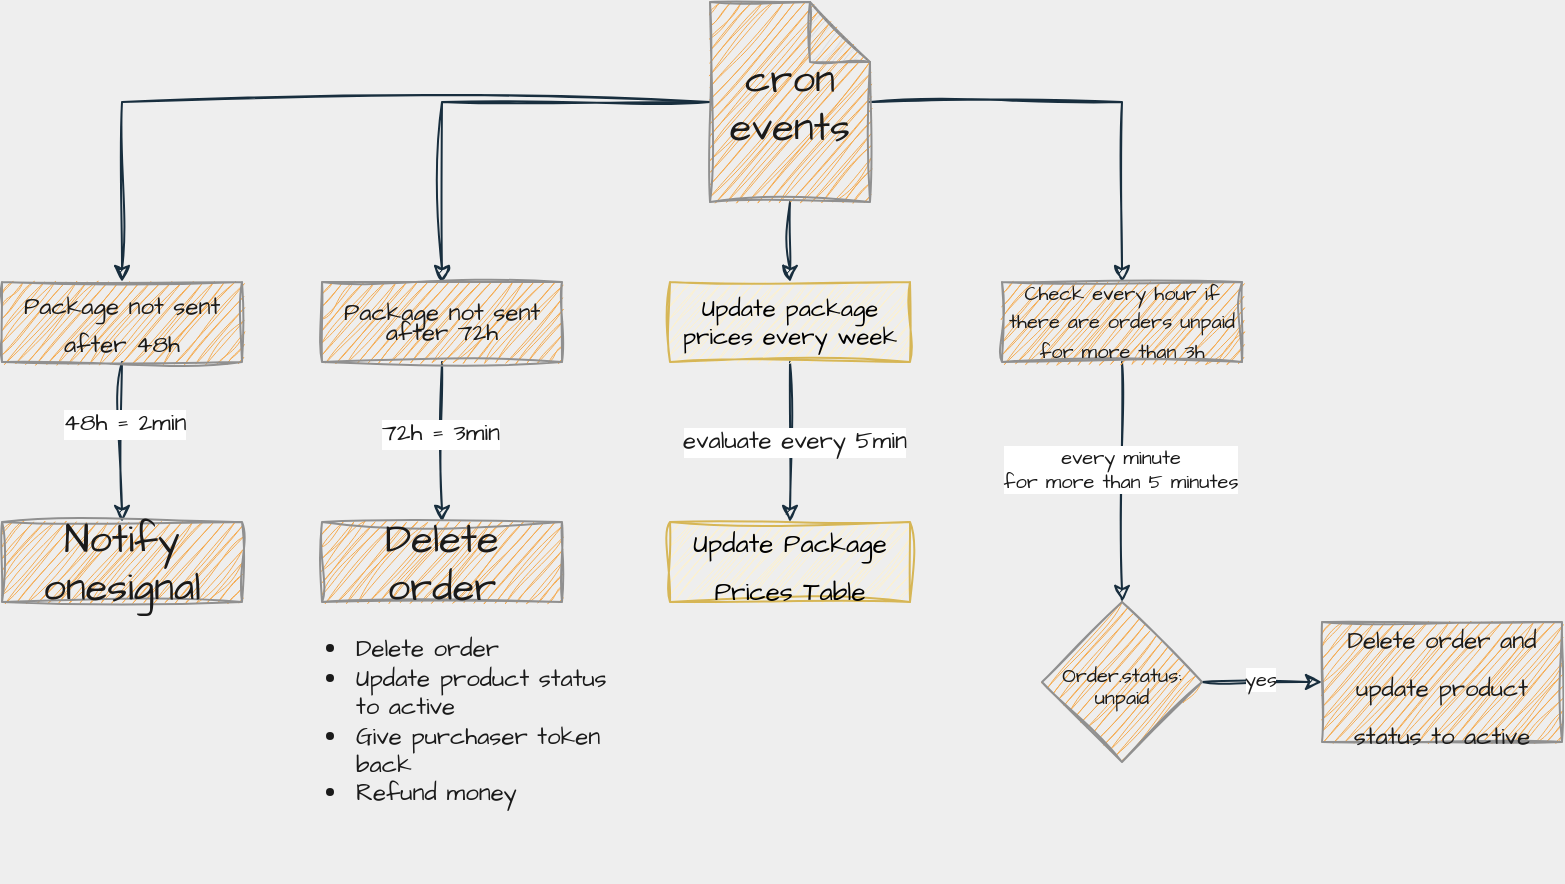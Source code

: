 <mxfile version="20.6.0" type="github">
  <diagram id="pWL9M35hyhVUCSLAzQwa" name="Strona-1">
    <mxGraphModel dx="864" dy="497" grid="1" gridSize="10" guides="1" tooltips="1" connect="1" arrows="1" fold="1" page="1" pageScale="1" pageWidth="827" pageHeight="1169" background="#EEEEEE" math="0" shadow="0">
      <root>
        <mxCell id="0" />
        <mxCell id="1" parent="0" />
        <mxCell id="czl2qet7RvVeBFFA1b4G-19" style="edgeStyle=orthogonalEdgeStyle;rounded=0;sketch=1;hachureGap=4;jiggle=2;orthogonalLoop=1;jettySize=auto;html=1;strokeColor=#182E3E;fontFamily=Architects Daughter;fontSource=https%3A%2F%2Ffonts.googleapis.com%2Fcss%3Ffamily%3DArchitects%2BDaughter;fontSize=12;fontColor=#1A1A1A;" parent="1" source="czl2qet7RvVeBFFA1b4G-5" target="czl2qet7RvVeBFFA1b4G-10" edge="1">
          <mxGeometry relative="1" as="geometry" />
        </mxCell>
        <mxCell id="czl2qet7RvVeBFFA1b4G-20" style="edgeStyle=orthogonalEdgeStyle;rounded=0;sketch=1;hachureGap=4;jiggle=2;orthogonalLoop=1;jettySize=auto;html=1;entryX=0.5;entryY=0;entryDx=0;entryDy=0;strokeColor=#182E3E;fontFamily=Architects Daughter;fontSource=https%3A%2F%2Ffonts.googleapis.com%2Fcss%3Ffamily%3DArchitects%2BDaughter;fontSize=12;fontColor=#1A1A1A;" parent="1" source="czl2qet7RvVeBFFA1b4G-5" target="czl2qet7RvVeBFFA1b4G-8" edge="1">
          <mxGeometry relative="1" as="geometry" />
        </mxCell>
        <mxCell id="czl2qet7RvVeBFFA1b4G-21" style="edgeStyle=orthogonalEdgeStyle;rounded=0;sketch=1;hachureGap=4;jiggle=2;orthogonalLoop=1;jettySize=auto;html=1;entryX=0.5;entryY=0;entryDx=0;entryDy=0;strokeColor=#182E3E;fontFamily=Architects Daughter;fontSource=https%3A%2F%2Ffonts.googleapis.com%2Fcss%3Ffamily%3DArchitects%2BDaughter;fontSize=12;fontColor=#1A1A1A;" parent="1" source="czl2qet7RvVeBFFA1b4G-5" target="czl2qet7RvVeBFFA1b4G-6" edge="1">
          <mxGeometry relative="1" as="geometry" />
        </mxCell>
        <mxCell id="ePx3qtR9HWIwEJ90-jqC-6" style="edgeStyle=orthogonalEdgeStyle;rounded=0;sketch=1;hachureGap=4;jiggle=2;orthogonalLoop=1;jettySize=auto;html=1;entryX=0.5;entryY=0;entryDx=0;entryDy=0;strokeColor=#182E3E;fontFamily=Architects Daughter;fontSource=https%3A%2F%2Ffonts.googleapis.com%2Fcss%3Ffamily%3DArchitects%2BDaughter;fontSize=10;fontColor=#1A1A1A;" edge="1" parent="1" source="czl2qet7RvVeBFFA1b4G-5" target="czl2qet7RvVeBFFA1b4G-11">
          <mxGeometry relative="1" as="geometry" />
        </mxCell>
        <mxCell id="czl2qet7RvVeBFFA1b4G-5" value="&lt;div&gt;cron&lt;/div&gt;&lt;div&gt;events&lt;br&gt;&lt;/div&gt;" style="shape=note;whiteSpace=wrap;html=1;backgroundOutline=1;darkOpacity=0.05;sketch=1;hachureGap=4;jiggle=2;strokeColor=#909090;fontFamily=Architects Daughter;fontSource=https%3A%2F%2Ffonts.googleapis.com%2Fcss%3Ffamily%3DArchitects%2BDaughter;fontSize=20;fontColor=#1A1A1A;fillColor=#F5AB50;" parent="1" vertex="1">
          <mxGeometry x="374" y="30" width="80" height="100" as="geometry" />
        </mxCell>
        <mxCell id="czl2qet7RvVeBFFA1b4G-13" value="" style="edgeStyle=orthogonalEdgeStyle;rounded=0;sketch=1;hachureGap=4;jiggle=2;orthogonalLoop=1;jettySize=auto;html=1;strokeColor=#182E3E;fontFamily=Architects Daughter;fontSource=https%3A%2F%2Ffonts.googleapis.com%2Fcss%3Ffamily%3DArchitects%2BDaughter;fontSize=12;fontColor=#1A1A1A;" parent="1" source="czl2qet7RvVeBFFA1b4G-6" target="czl2qet7RvVeBFFA1b4G-12" edge="1">
          <mxGeometry relative="1" as="geometry" />
        </mxCell>
        <mxCell id="czl2qet7RvVeBFFA1b4G-18" value="48h = 2min" style="edgeLabel;html=1;align=center;verticalAlign=middle;resizable=0;points=[];fontSize=12;fontFamily=Architects Daughter;fontColor=#1A1A1A;" parent="czl2qet7RvVeBFFA1b4G-13" vertex="1" connectable="0">
          <mxGeometry x="-0.232" y="1" relative="1" as="geometry">
            <mxPoint as="offset" />
          </mxGeometry>
        </mxCell>
        <mxCell id="czl2qet7RvVeBFFA1b4G-6" value="&lt;p style=&quot;line-height: 80%;&quot;&gt;&lt;font style=&quot;font-size: 12px;&quot;&gt;Package not sent after 48h&lt;/font&gt;&lt;/p&gt;" style="rounded=0;whiteSpace=wrap;html=1;sketch=1;hachureGap=4;jiggle=2;strokeColor=#909090;fontFamily=Architects Daughter;fontSource=https%3A%2F%2Ffonts.googleapis.com%2Fcss%3Ffamily%3DArchitects%2BDaughter;fontSize=20;fontColor=#1A1A1A;fillColor=#F5AB50;" parent="1" vertex="1">
          <mxGeometry x="20" y="170" width="120" height="40" as="geometry" />
        </mxCell>
        <mxCell id="czl2qet7RvVeBFFA1b4G-15" value="" style="edgeStyle=orthogonalEdgeStyle;rounded=0;sketch=1;hachureGap=4;jiggle=2;orthogonalLoop=1;jettySize=auto;html=1;strokeColor=#182E3E;fontFamily=Architects Daughter;fontSource=https%3A%2F%2Ffonts.googleapis.com%2Fcss%3Ffamily%3DArchitects%2BDaughter;fontSize=12;fontColor=#1A1A1A;" parent="1" source="czl2qet7RvVeBFFA1b4G-8" target="czl2qet7RvVeBFFA1b4G-14" edge="1">
          <mxGeometry relative="1" as="geometry" />
        </mxCell>
        <mxCell id="czl2qet7RvVeBFFA1b4G-17" value="72h = 3min" style="edgeLabel;html=1;align=center;verticalAlign=middle;resizable=0;points=[];fontSize=12;fontFamily=Architects Daughter;fontColor=#1A1A1A;" parent="czl2qet7RvVeBFFA1b4G-15" vertex="1" connectable="0">
          <mxGeometry x="-0.104" y="-1" relative="1" as="geometry">
            <mxPoint as="offset" />
          </mxGeometry>
        </mxCell>
        <mxCell id="czl2qet7RvVeBFFA1b4G-8" value="&lt;p style=&quot;line-height: 80%; font-size: 12px;&quot;&gt;&lt;font style=&quot;font-size: 12px;&quot;&gt;Package not sent after 72h&lt;br&gt;&lt;/font&gt;&lt;/p&gt;" style="rounded=0;whiteSpace=wrap;html=1;sketch=1;hachureGap=4;jiggle=2;strokeColor=#909090;fontFamily=Architects Daughter;fontSource=https%3A%2F%2Ffonts.googleapis.com%2Fcss%3Ffamily%3DArchitects%2BDaughter;fontSize=20;fontColor=#1A1A1A;fillColor=#F5AB50;" parent="1" vertex="1">
          <mxGeometry x="180" y="170" width="120" height="40" as="geometry" />
        </mxCell>
        <mxCell id="ePx3qtR9HWIwEJ90-jqC-2" style="edgeStyle=orthogonalEdgeStyle;rounded=0;sketch=1;hachureGap=4;jiggle=2;orthogonalLoop=1;jettySize=auto;html=1;strokeColor=#182E3E;fontFamily=Architects Daughter;fontSource=https%3A%2F%2Ffonts.googleapis.com%2Fcss%3Ffamily%3DArchitects%2BDaughter;fontSize=12;fontColor=#1A1A1A;" edge="1" parent="1" source="czl2qet7RvVeBFFA1b4G-10" target="ePx3qtR9HWIwEJ90-jqC-1">
          <mxGeometry relative="1" as="geometry" />
        </mxCell>
        <mxCell id="ePx3qtR9HWIwEJ90-jqC-3" value="evaluate every 5min" style="edgeLabel;html=1;align=center;verticalAlign=middle;resizable=0;points=[];fontSize=12;fontFamily=Architects Daughter;fontColor=#1A1A1A;" vertex="1" connectable="0" parent="ePx3qtR9HWIwEJ90-jqC-2">
          <mxGeometry x="-0.011" y="2" relative="1" as="geometry">
            <mxPoint as="offset" />
          </mxGeometry>
        </mxCell>
        <mxCell id="czl2qet7RvVeBFFA1b4G-10" value="&lt;p style=&quot;line-height: 110%; font-size: 12px;&quot;&gt;&lt;font style=&quot;font-size: 12px;&quot;&gt;Update package prices every week&lt;br&gt;&lt;/font&gt;&lt;/p&gt;" style="rounded=0;whiteSpace=wrap;html=1;sketch=1;hachureGap=4;jiggle=2;strokeColor=#d6b656;fontFamily=Architects Daughter;fontSource=https%3A%2F%2Ffonts.googleapis.com%2Fcss%3Ffamily%3DArchitects%2BDaughter;fontSize=20;fillColor=#fff2cc;" parent="1" vertex="1">
          <mxGeometry x="354" y="170" width="120" height="40" as="geometry" />
        </mxCell>
        <mxCell id="ePx3qtR9HWIwEJ90-jqC-10" value="" style="edgeStyle=orthogonalEdgeStyle;rounded=0;sketch=1;hachureGap=4;jiggle=2;orthogonalLoop=1;jettySize=auto;html=1;strokeColor=#182E3E;fontFamily=Architects Daughter;fontSource=https%3A%2F%2Ffonts.googleapis.com%2Fcss%3Ffamily%3DArchitects%2BDaughter;fontSize=10;fontColor=#1A1A1A;" edge="1" parent="1" source="czl2qet7RvVeBFFA1b4G-11" target="ePx3qtR9HWIwEJ90-jqC-9">
          <mxGeometry relative="1" as="geometry" />
        </mxCell>
        <mxCell id="ePx3qtR9HWIwEJ90-jqC-14" value="&lt;div&gt;every minute&lt;/div&gt;&lt;div&gt;for more than 5 minutes&lt;br&gt;&lt;/div&gt;" style="edgeLabel;html=1;align=center;verticalAlign=middle;resizable=0;points=[];fontSize=10;fontFamily=Architects Daughter;fontColor=#1A1A1A;" vertex="1" connectable="0" parent="ePx3qtR9HWIwEJ90-jqC-10">
          <mxGeometry x="-0.117" y="-1" relative="1" as="geometry">
            <mxPoint as="offset" />
          </mxGeometry>
        </mxCell>
        <mxCell id="czl2qet7RvVeBFFA1b4G-11" value="&lt;font style=&quot;font-size: 10px;&quot;&gt;Check every hour if there are orders unpaid for more than 3h&lt;/font&gt;" style="rounded=0;whiteSpace=wrap;html=1;sketch=1;hachureGap=4;jiggle=2;strokeColor=#909090;fontFamily=Architects Daughter;fontSource=https%3A%2F%2Ffonts.googleapis.com%2Fcss%3Ffamily%3DArchitects%2BDaughter;fontSize=12;fontColor=#1A1A1A;fillColor=#F5AB50;" parent="1" vertex="1">
          <mxGeometry x="520" y="170" width="120" height="40" as="geometry" />
        </mxCell>
        <mxCell id="czl2qet7RvVeBFFA1b4G-12" value="Notify onesignal" style="rounded=0;whiteSpace=wrap;html=1;sketch=1;hachureGap=4;jiggle=2;strokeColor=#909090;fontFamily=Architects Daughter;fontSource=https%3A%2F%2Ffonts.googleapis.com%2Fcss%3Ffamily%3DArchitects%2BDaughter;fontSize=20;fontColor=#1A1A1A;fillColor=#F5AB50;" parent="1" vertex="1">
          <mxGeometry x="20" y="290" width="120" height="40" as="geometry" />
        </mxCell>
        <mxCell id="czl2qet7RvVeBFFA1b4G-14" value="Delete order" style="rounded=0;whiteSpace=wrap;html=1;sketch=1;hachureGap=4;jiggle=2;strokeColor=#909090;fontFamily=Architects Daughter;fontSource=https%3A%2F%2Ffonts.googleapis.com%2Fcss%3Ffamily%3DArchitects%2BDaughter;fontSize=20;fontColor=#1A1A1A;fillColor=#F5AB50;" parent="1" vertex="1">
          <mxGeometry x="180" y="290" width="120" height="40" as="geometry" />
        </mxCell>
        <mxCell id="czl2qet7RvVeBFFA1b4G-16" value="&lt;ul&gt;&lt;li&gt;Delete order&lt;/li&gt;&lt;li&gt;Update product status to active&lt;/li&gt;&lt;li&gt;Give purchaser token back&lt;/li&gt;&lt;li&gt;Refund money &lt;br&gt;&lt;/li&gt;&lt;/ul&gt;" style="text;html=1;strokeColor=none;fillColor=none;align=left;verticalAlign=middle;whiteSpace=wrap;rounded=0;sketch=1;hachureGap=4;jiggle=2;fontFamily=Architects Daughter;fontSource=https%3A%2F%2Ffonts.googleapis.com%2Fcss%3Ffamily%3DArchitects%2BDaughter;fontSize=12;fontColor=#1A1A1A;" parent="1" vertex="1">
          <mxGeometry x="155" y="310" width="170" height="160" as="geometry" />
        </mxCell>
        <mxCell id="ePx3qtR9HWIwEJ90-jqC-1" value="&lt;font style=&quot;font-size: 13px;&quot;&gt;Update Package Prices Table&lt;/font&gt;" style="rounded=0;whiteSpace=wrap;html=1;sketch=1;hachureGap=4;jiggle=2;strokeColor=#d6b656;fontFamily=Architects Daughter;fontSource=https%3A%2F%2Ffonts.googleapis.com%2Fcss%3Ffamily%3DArchitects%2BDaughter;fontSize=20;fillColor=#fff2cc;" vertex="1" parent="1">
          <mxGeometry x="354" y="290" width="120" height="40" as="geometry" />
        </mxCell>
        <mxCell id="ePx3qtR9HWIwEJ90-jqC-12" value="" style="edgeStyle=orthogonalEdgeStyle;rounded=0;sketch=1;hachureGap=4;jiggle=2;orthogonalLoop=1;jettySize=auto;html=1;strokeColor=#182E3E;fontFamily=Architects Daughter;fontSource=https%3A%2F%2Ffonts.googleapis.com%2Fcss%3Ffamily%3DArchitects%2BDaughter;fontSize=10;fontColor=#1A1A1A;" edge="1" parent="1" source="ePx3qtR9HWIwEJ90-jqC-9" target="ePx3qtR9HWIwEJ90-jqC-11">
          <mxGeometry relative="1" as="geometry" />
        </mxCell>
        <mxCell id="ePx3qtR9HWIwEJ90-jqC-13" value="yes" style="edgeLabel;html=1;align=center;verticalAlign=middle;resizable=0;points=[];fontSize=10;fontFamily=Architects Daughter;fontColor=#1A1A1A;" vertex="1" connectable="0" parent="ePx3qtR9HWIwEJ90-jqC-12">
          <mxGeometry x="-0.043" y="2" relative="1" as="geometry">
            <mxPoint as="offset" />
          </mxGeometry>
        </mxCell>
        <mxCell id="ePx3qtR9HWIwEJ90-jqC-9" value="&lt;p style=&quot;line-height: 40%;&quot;&gt;&lt;font style=&quot;font-size: 10px;&quot;&gt;Order.status: unpaid&lt;/font&gt;&lt;/p&gt;" style="rhombus;whiteSpace=wrap;html=1;fontFamily=Architects Daughter;fillColor=#F5AB50;strokeColor=#909090;fontColor=#1A1A1A;rounded=0;sketch=1;hachureGap=4;jiggle=2;fontSource=https%3A%2F%2Ffonts.googleapis.com%2Fcss%3Ffamily%3DArchitects%2BDaughter;fontSize=20;" vertex="1" parent="1">
          <mxGeometry x="540" y="330" width="80" height="80" as="geometry" />
        </mxCell>
        <mxCell id="ePx3qtR9HWIwEJ90-jqC-11" value="&lt;font style=&quot;font-size: 12px;&quot;&gt;Delete order and update product status to active&lt;/font&gt;" style="whiteSpace=wrap;html=1;fontSize=20;fontFamily=Architects Daughter;fillColor=#F5AB50;strokeColor=#909090;fontColor=#1A1A1A;rounded=0;sketch=1;hachureGap=4;jiggle=2;fontSource=https%3A%2F%2Ffonts.googleapis.com%2Fcss%3Ffamily%3DArchitects%2BDaughter;" vertex="1" parent="1">
          <mxGeometry x="680" y="340" width="120" height="60" as="geometry" />
        </mxCell>
      </root>
    </mxGraphModel>
  </diagram>
</mxfile>
